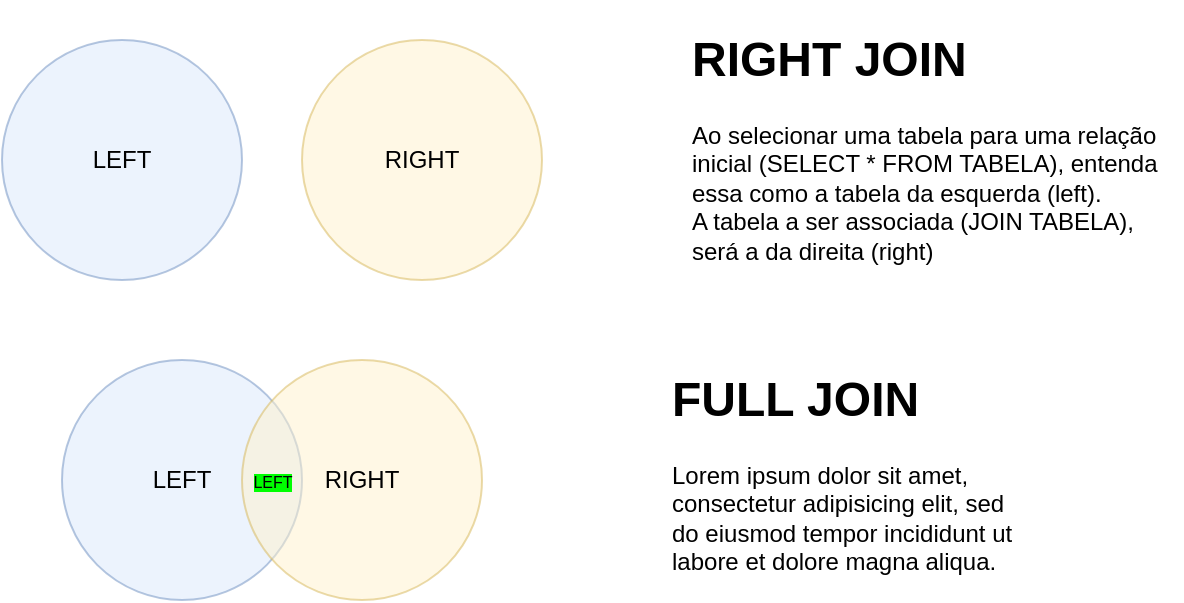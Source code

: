 <mxfile>
    <diagram name="Página-1" id="0AZLx7lfqz-vYnRKq3Ob">
        <mxGraphModel dx="439" dy="752" grid="1" gridSize="10" guides="1" tooltips="1" connect="1" arrows="1" fold="1" page="1" pageScale="1" pageWidth="827" pageHeight="1169" math="0" shadow="0">
            <root>
                <mxCell id="0"/>
                <mxCell id="1" parent="0"/>
                <mxCell id="w_QTJEAvzbbhJ3lSh7R2-1" value="LEFT" style="ellipse;whiteSpace=wrap;html=1;aspect=fixed;fillColor=#dae8fc;strokeColor=#6c8ebf;opacity=50;" parent="1" vertex="1">
                    <mxGeometry x="70" y="40" width="120" height="120" as="geometry"/>
                </mxCell>
                <mxCell id="w_QTJEAvzbbhJ3lSh7R2-2" value="RIGHT" style="ellipse;whiteSpace=wrap;html=1;aspect=fixed;fillColor=#fff2cc;strokeColor=#d6b656;opacity=50;" parent="1" vertex="1">
                    <mxGeometry x="220" y="40" width="120" height="120" as="geometry"/>
                </mxCell>
                <mxCell id="w_QTJEAvzbbhJ3lSh7R2-3" value="&lt;h1&gt;RIGHT JOIN&lt;/h1&gt;&lt;p&gt;Ao selecionar uma tabela para uma relação inicial (SELECT * FROM TABELA), entenda essa como a tabela da esquerda (left).&lt;br&gt;A tabela a ser associada (JOIN TABELA), será a da direita (right)&lt;/p&gt;" style="text;html=1;spacing=5;spacingTop=-20;whiteSpace=wrap;overflow=hidden;rounded=0;" parent="1" vertex="1">
                    <mxGeometry x="410" y="30" width="250" height="140" as="geometry"/>
                </mxCell>
                <mxCell id="w_QTJEAvzbbhJ3lSh7R2-4" value="LEFT" style="ellipse;whiteSpace=wrap;html=1;aspect=fixed;fillColor=#dae8fc;strokeColor=#6c8ebf;opacity=50;" parent="1" vertex="1">
                    <mxGeometry x="100" y="200" width="120" height="120" as="geometry"/>
                </mxCell>
                <mxCell id="w_QTJEAvzbbhJ3lSh7R2-5" value="RIGHT" style="ellipse;whiteSpace=wrap;html=1;aspect=fixed;fillColor=#fff2cc;strokeColor=#d6b656;opacity=50;" parent="1" vertex="1">
                    <mxGeometry x="190" y="200" width="120" height="120" as="geometry"/>
                </mxCell>
                <mxCell id="w_QTJEAvzbbhJ3lSh7R2-6" value="&lt;span style=&quot;font-size: 8px; background-color: rgb(0, 255, 0);&quot;&gt;LEFT&lt;/span&gt;" style="text;html=1;align=center;verticalAlign=middle;resizable=0;points=[];autosize=1;strokeColor=none;fillColor=none;" parent="1" vertex="1">
                    <mxGeometry x="185" y="245" width="40" height="30" as="geometry"/>
                </mxCell>
                <mxCell id="w_QTJEAvzbbhJ3lSh7R2-7" value="&lt;h1&gt;FULL JOIN&lt;/h1&gt;&lt;p&gt;Lorem ipsum dolor sit amet, consectetur adipisicing elit, sed do eiusmod tempor incididunt ut labore et dolore magna aliqua.&lt;/p&gt;" style="text;html=1;spacing=5;spacingTop=-20;whiteSpace=wrap;overflow=hidden;rounded=0;" parent="1" vertex="1">
                    <mxGeometry x="400" y="200" width="190" height="120" as="geometry"/>
                </mxCell>
            </root>
        </mxGraphModel>
    </diagram>
</mxfile>